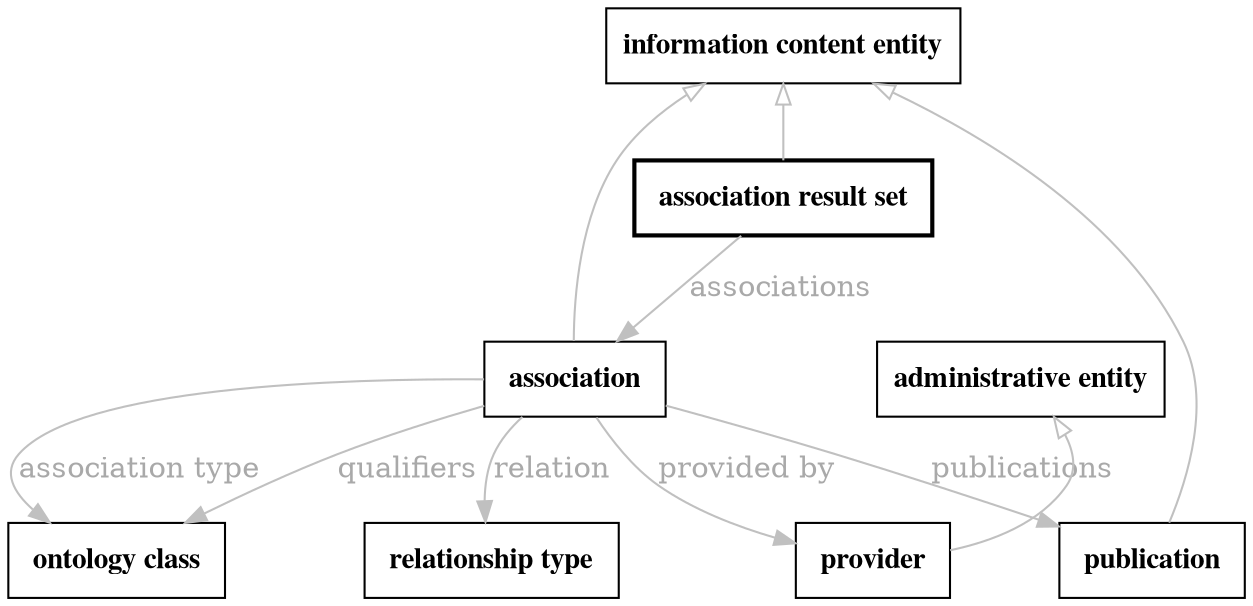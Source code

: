 // biolink model
digraph {
	graph [fontsize=32 penwidth=5]
	node [color=black fontname="times bold" shape=rectangle]
	edge [color=gray fontcolor=darkgray]
	"association result set" [label=" association result set " style=bold]
	"information content entity" -> "association result set" [label="" arrowtail=onormal dir=back]
	"association result set" -> association [label=associations]
	association [label=" association " style=solid]
	"information content entity" -> association [label="" arrowtail=onormal dir=back]
	association -> provider [label="provided by"]
	provider [label=" provider " style=solid]
	"administrative entity" -> provider [label="" arrowtail=onormal dir=back]
	association -> publication [label=publications]
	publication [label=" publication " style=solid]
	"information content entity" -> publication [label="" arrowtail=onormal dir=back]
	association -> "ontology class" [label=qualifiers]
	"ontology class" [label=" ontology class " style=solid]
	association -> "relationship type" [label=relation]
	"relationship type" [label=" relationship type " style=solid]
	association -> "ontology class" [label="association type"]
}
